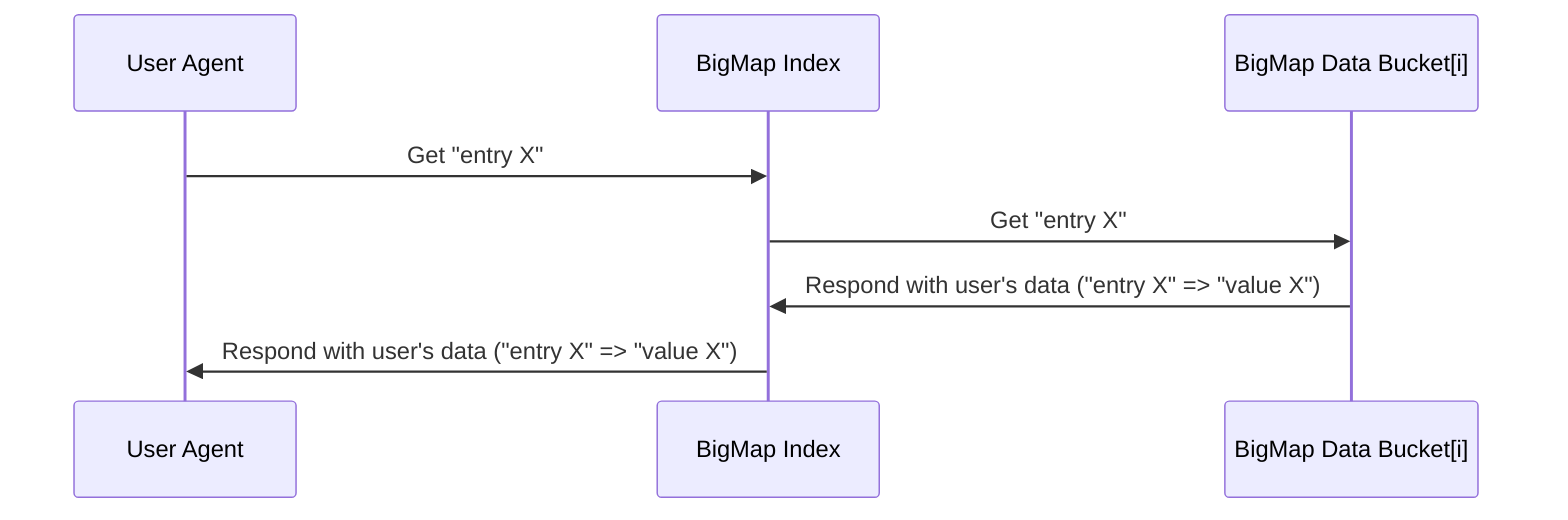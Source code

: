 sequenceDiagram
    User Agent            ->> BigMap Index:           Get "entry X"
    BigMap Index          ->> BigMap Data Bucket[i]:  Get "entry X"
    BigMap Data Bucket[i] ->> BigMap Index:           Respond with user's data ("entry X" => "value X")
    BigMap Index          ->> User Agent:             Respond with user's data ("entry X" => "value X")